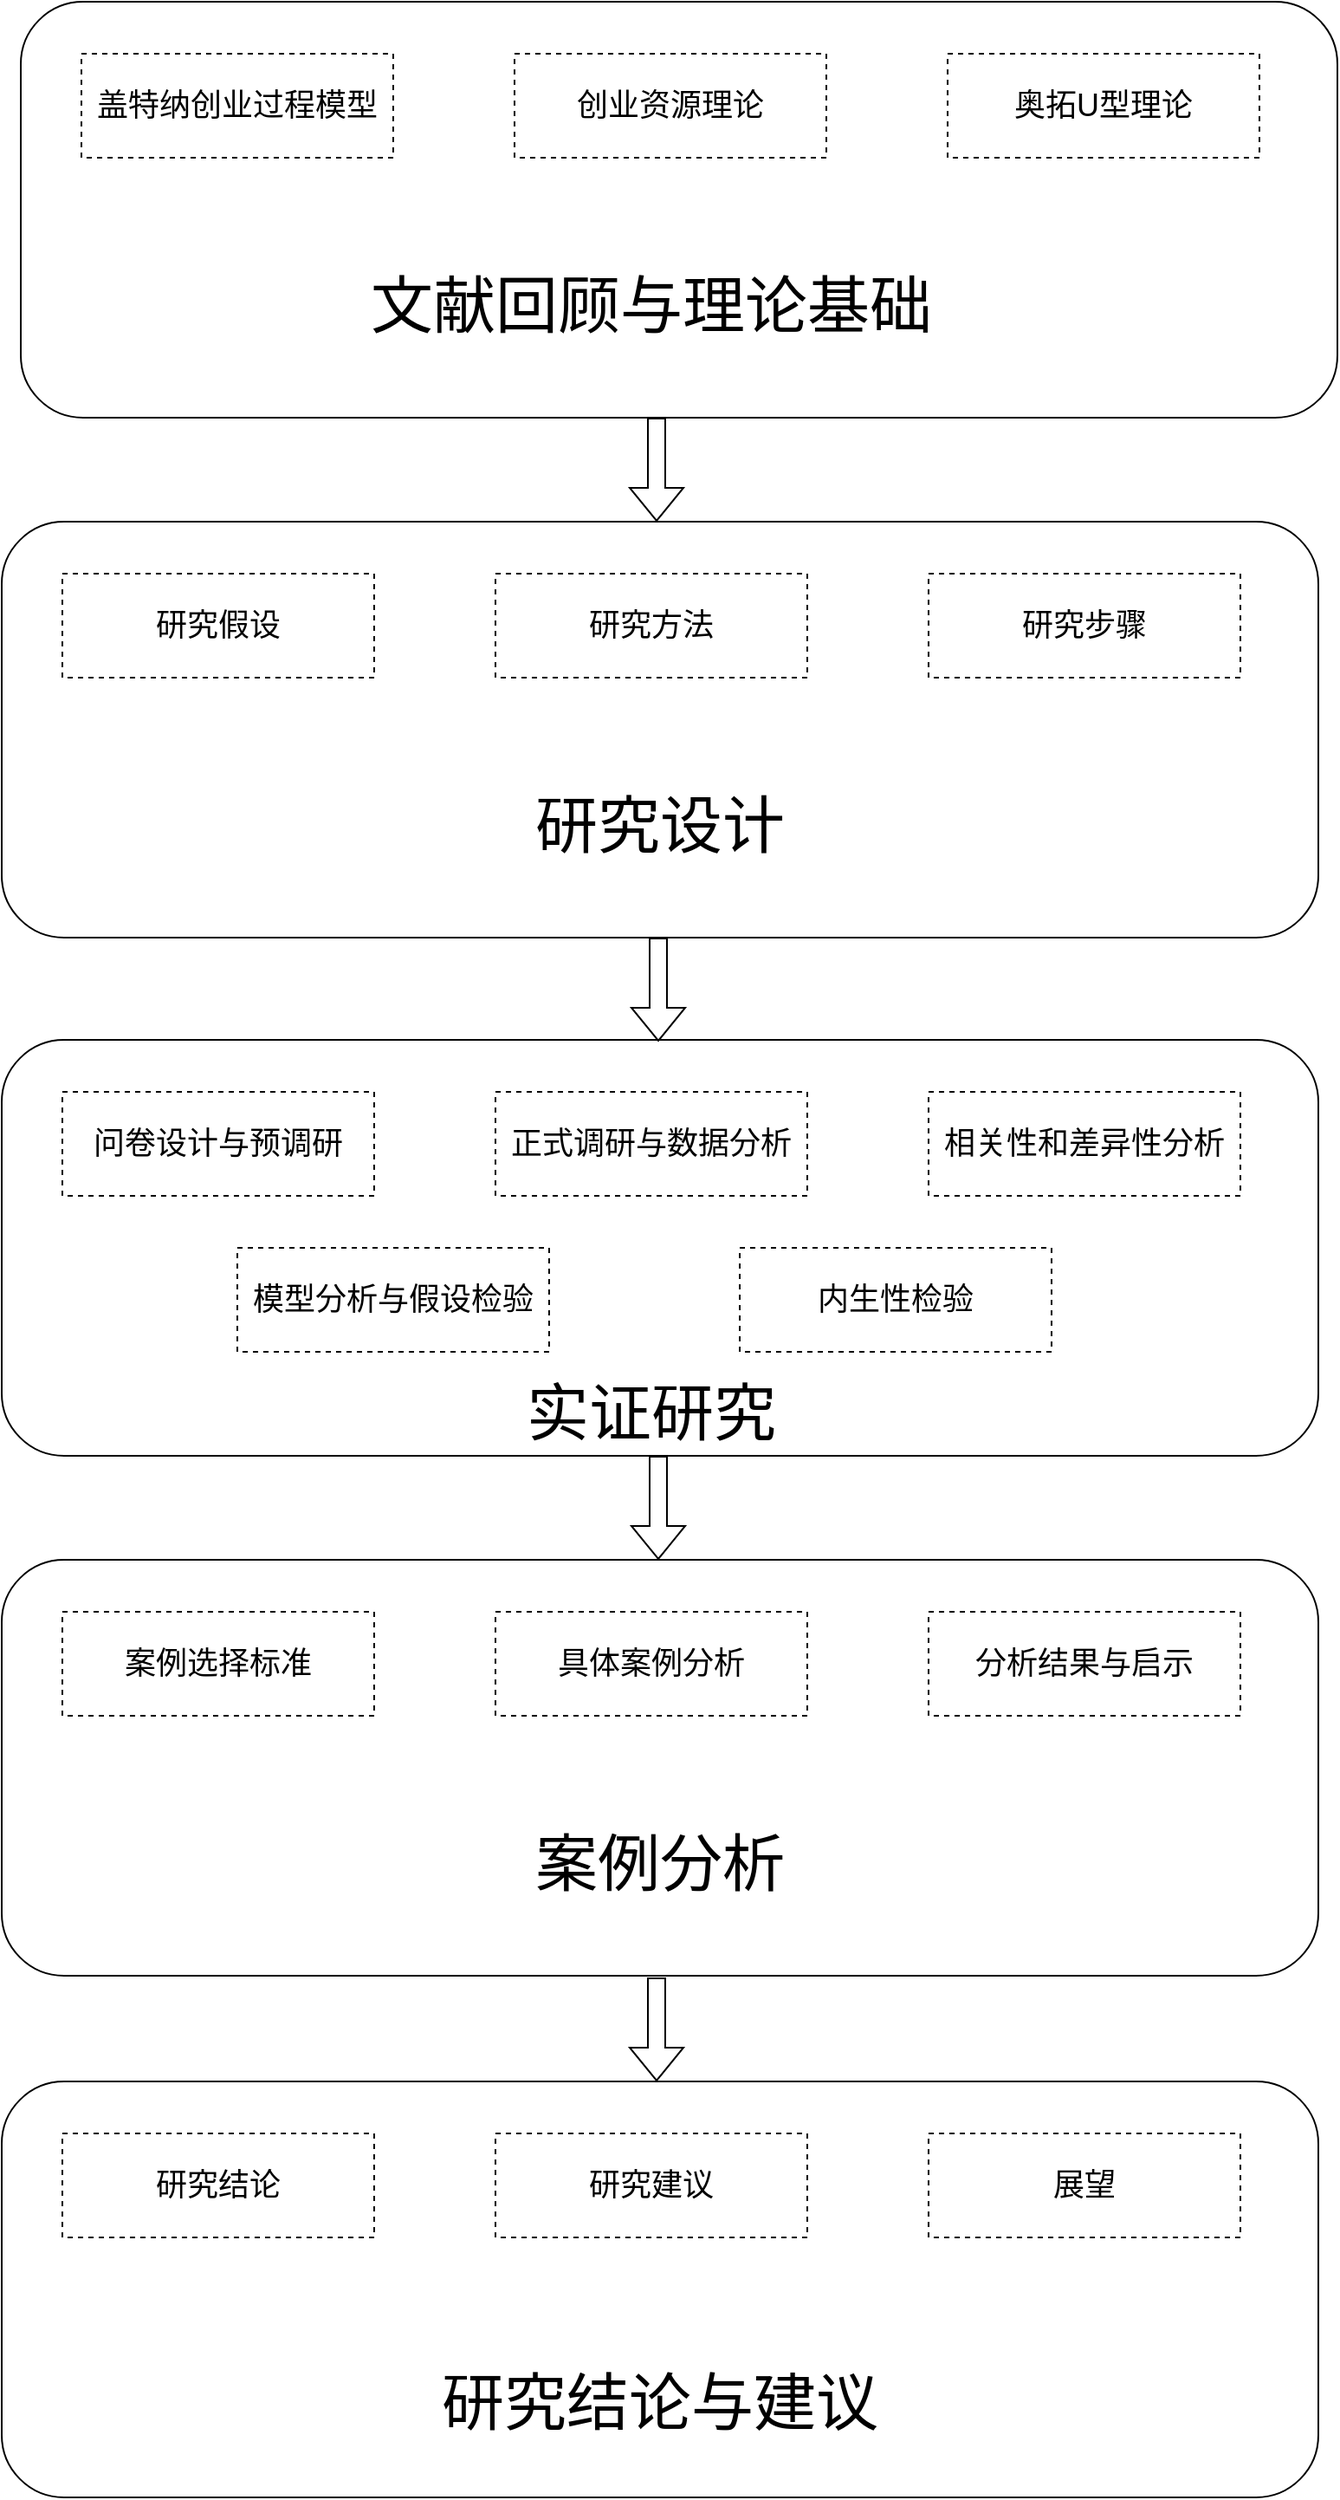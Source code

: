 <mxfile version="24.8.6">
  <diagram name="第 1 页" id="8NKi3SfBUs7mlNDmreAB">
    <mxGraphModel dx="1735" dy="1029" grid="1" gridSize="10" guides="1" tooltips="1" connect="1" arrows="1" fold="1" page="1" pageScale="1" pageWidth="827" pageHeight="1169" math="0" shadow="0">
      <root>
        <mxCell id="0" />
        <mxCell id="1" parent="0" />
        <mxCell id="IHcVftLQc6fiappHIX8x-2" value="" style="rounded=1;whiteSpace=wrap;html=1;" vertex="1" parent="1">
          <mxGeometry x="45" y="30" width="760" height="240" as="geometry" />
        </mxCell>
        <mxCell id="IHcVftLQc6fiappHIX8x-7" value="&lt;font style=&quot;font-size: 18px;&quot;&gt;盖特纳创业过程模型&lt;/font&gt;" style="rounded=0;whiteSpace=wrap;html=1;dashed=1;" vertex="1" parent="1">
          <mxGeometry x="80" y="60" width="180" height="60" as="geometry" />
        </mxCell>
        <mxCell id="IHcVftLQc6fiappHIX8x-8" value="&lt;span style=&quot;font-size: 18px;&quot;&gt;创业资源理论&lt;/span&gt;" style="rounded=0;whiteSpace=wrap;html=1;dashed=1;" vertex="1" parent="1">
          <mxGeometry x="330" y="60" width="180" height="60" as="geometry" />
        </mxCell>
        <mxCell id="IHcVftLQc6fiappHIX8x-9" value="&lt;font style=&quot;font-size: 18px;&quot;&gt;奥拓U型理论&lt;/font&gt;" style="rounded=0;whiteSpace=wrap;html=1;dashed=1;" vertex="1" parent="1">
          <mxGeometry x="580" y="60" width="180" height="60" as="geometry" />
        </mxCell>
        <mxCell id="IHcVftLQc6fiappHIX8x-12" value="&lt;font style=&quot;font-size: 36px;&quot;&gt;文献回顾与理论基础&lt;/font&gt;" style="text;html=1;align=center;verticalAlign=middle;whiteSpace=wrap;rounded=0;" vertex="1" parent="1">
          <mxGeometry x="216" y="170" width="386" height="70" as="geometry" />
        </mxCell>
        <mxCell id="IHcVftLQc6fiappHIX8x-13" value="" style="rounded=1;whiteSpace=wrap;html=1;" vertex="1" parent="1">
          <mxGeometry x="34" y="330" width="760" height="240" as="geometry" />
        </mxCell>
        <mxCell id="IHcVftLQc6fiappHIX8x-14" value="&lt;font style=&quot;font-size: 18px;&quot;&gt;研究假设&lt;/font&gt;" style="rounded=0;whiteSpace=wrap;html=1;dashed=1;" vertex="1" parent="1">
          <mxGeometry x="69" y="360" width="180" height="60" as="geometry" />
        </mxCell>
        <mxCell id="IHcVftLQc6fiappHIX8x-15" value="&lt;span style=&quot;font-size: 18px;&quot;&gt;研究方法&lt;/span&gt;" style="rounded=0;whiteSpace=wrap;html=1;dashed=1;" vertex="1" parent="1">
          <mxGeometry x="319" y="360" width="180" height="60" as="geometry" />
        </mxCell>
        <mxCell id="IHcVftLQc6fiappHIX8x-16" value="&lt;span style=&quot;font-size: 18px;&quot;&gt;研究步骤&lt;/span&gt;" style="rounded=0;whiteSpace=wrap;html=1;dashed=1;" vertex="1" parent="1">
          <mxGeometry x="569" y="360" width="180" height="60" as="geometry" />
        </mxCell>
        <mxCell id="IHcVftLQc6fiappHIX8x-17" value="&lt;span style=&quot;font-size: 36px;&quot;&gt;研究设计&lt;/span&gt;" style="text;html=1;align=center;verticalAlign=middle;whiteSpace=wrap;rounded=0;" vertex="1" parent="1">
          <mxGeometry x="221" y="470" width="386" height="70" as="geometry" />
        </mxCell>
        <mxCell id="IHcVftLQc6fiappHIX8x-18" value="" style="rounded=1;whiteSpace=wrap;html=1;" vertex="1" parent="1">
          <mxGeometry x="34" y="629" width="760" height="240" as="geometry" />
        </mxCell>
        <mxCell id="IHcVftLQc6fiappHIX8x-19" value="&lt;span style=&quot;font-size: 18px;&quot;&gt;问卷设计与预调研&lt;/span&gt;" style="rounded=0;whiteSpace=wrap;html=1;dashed=1;" vertex="1" parent="1">
          <mxGeometry x="69" y="659" width="180" height="60" as="geometry" />
        </mxCell>
        <mxCell id="IHcVftLQc6fiappHIX8x-20" value="&lt;span style=&quot;font-size: 18px;&quot;&gt;正式调研与数据分析&lt;/span&gt;" style="rounded=0;whiteSpace=wrap;html=1;dashed=1;" vertex="1" parent="1">
          <mxGeometry x="319" y="659" width="180" height="60" as="geometry" />
        </mxCell>
        <mxCell id="IHcVftLQc6fiappHIX8x-21" value="&lt;span style=&quot;font-size: 18px;&quot;&gt;相关性和差异性分析&lt;/span&gt;" style="rounded=0;whiteSpace=wrap;html=1;dashed=1;" vertex="1" parent="1">
          <mxGeometry x="569" y="659" width="180" height="60" as="geometry" />
        </mxCell>
        <mxCell id="IHcVftLQc6fiappHIX8x-22" value="&lt;span style=&quot;font-size: 36px;&quot;&gt;实证研究&lt;/span&gt;" style="text;html=1;align=center;verticalAlign=middle;whiteSpace=wrap;rounded=0;" vertex="1" parent="1">
          <mxGeometry x="216" y="809" width="386" height="70" as="geometry" />
        </mxCell>
        <mxCell id="IHcVftLQc6fiappHIX8x-23" value="&lt;span style=&quot;font-size: 18px;&quot;&gt;模型分析与假设检验&lt;/span&gt;" style="rounded=0;whiteSpace=wrap;html=1;dashed=1;" vertex="1" parent="1">
          <mxGeometry x="170" y="749" width="180" height="60" as="geometry" />
        </mxCell>
        <mxCell id="IHcVftLQc6fiappHIX8x-24" value="&lt;span style=&quot;font-size: 18px;&quot;&gt;内生性检验&lt;/span&gt;" style="rounded=0;whiteSpace=wrap;html=1;dashed=1;" vertex="1" parent="1">
          <mxGeometry x="460" y="749" width="180" height="60" as="geometry" />
        </mxCell>
        <mxCell id="IHcVftLQc6fiappHIX8x-25" value="" style="rounded=1;whiteSpace=wrap;html=1;" vertex="1" parent="1">
          <mxGeometry x="34" y="929" width="760" height="240" as="geometry" />
        </mxCell>
        <mxCell id="IHcVftLQc6fiappHIX8x-26" value="&lt;span style=&quot;font-size: 18px;&quot;&gt;案例选择标准&lt;/span&gt;" style="rounded=0;whiteSpace=wrap;html=1;dashed=1;" vertex="1" parent="1">
          <mxGeometry x="69" y="959" width="180" height="60" as="geometry" />
        </mxCell>
        <mxCell id="IHcVftLQc6fiappHIX8x-27" value="&lt;span style=&quot;font-size: 18px;&quot;&gt;具体案例分析&lt;/span&gt;" style="rounded=0;whiteSpace=wrap;html=1;dashed=1;" vertex="1" parent="1">
          <mxGeometry x="319" y="959" width="180" height="60" as="geometry" />
        </mxCell>
        <mxCell id="IHcVftLQc6fiappHIX8x-28" value="&lt;span style=&quot;font-size: 18px;&quot;&gt;分析结果与启示&lt;/span&gt;" style="rounded=0;whiteSpace=wrap;html=1;dashed=1;" vertex="1" parent="1">
          <mxGeometry x="569" y="959" width="180" height="60" as="geometry" />
        </mxCell>
        <mxCell id="IHcVftLQc6fiappHIX8x-29" value="&lt;span style=&quot;font-size: 36px;&quot;&gt;案例分析&lt;/span&gt;" style="text;html=1;align=center;verticalAlign=middle;whiteSpace=wrap;rounded=0;" vertex="1" parent="1">
          <mxGeometry x="221" y="1069" width="386" height="70" as="geometry" />
        </mxCell>
        <mxCell id="IHcVftLQc6fiappHIX8x-30" value="" style="rounded=1;whiteSpace=wrap;html=1;" vertex="1" parent="1">
          <mxGeometry x="34" y="1230" width="760" height="240" as="geometry" />
        </mxCell>
        <mxCell id="IHcVftLQc6fiappHIX8x-31" value="&lt;span style=&quot;font-size: 18px;&quot;&gt;研究结论&lt;/span&gt;" style="rounded=0;whiteSpace=wrap;html=1;dashed=1;" vertex="1" parent="1">
          <mxGeometry x="69" y="1260" width="180" height="60" as="geometry" />
        </mxCell>
        <mxCell id="IHcVftLQc6fiappHIX8x-32" value="&lt;span style=&quot;font-size: 18px;&quot;&gt;研究建议&lt;/span&gt;" style="rounded=0;whiteSpace=wrap;html=1;dashed=1;" vertex="1" parent="1">
          <mxGeometry x="319" y="1260" width="180" height="60" as="geometry" />
        </mxCell>
        <mxCell id="IHcVftLQc6fiappHIX8x-33" value="&lt;span style=&quot;font-size: 18px;&quot;&gt;展望&lt;/span&gt;" style="rounded=0;whiteSpace=wrap;html=1;dashed=1;" vertex="1" parent="1">
          <mxGeometry x="569" y="1260" width="180" height="60" as="geometry" />
        </mxCell>
        <mxCell id="IHcVftLQc6fiappHIX8x-34" value="&lt;span style=&quot;font-size: 36px;&quot;&gt;研究结论与建议&lt;/span&gt;" style="text;html=1;align=center;verticalAlign=middle;whiteSpace=wrap;rounded=0;" vertex="1" parent="1">
          <mxGeometry x="221" y="1380" width="386" height="70" as="geometry" />
        </mxCell>
        <mxCell id="IHcVftLQc6fiappHIX8x-42" value="" style="shape=flexArrow;endArrow=classic;html=1;rounded=0;" edge="1" parent="1">
          <mxGeometry width="50" height="50" relative="1" as="geometry">
            <mxPoint x="413" y="869" as="sourcePoint" />
            <mxPoint x="413" y="929" as="targetPoint" />
          </mxGeometry>
        </mxCell>
        <mxCell id="IHcVftLQc6fiappHIX8x-44" value="" style="shape=flexArrow;endArrow=classic;html=1;rounded=0;" edge="1" parent="1">
          <mxGeometry width="50" height="50" relative="1" as="geometry">
            <mxPoint x="412" y="1170" as="sourcePoint" />
            <mxPoint x="412" y="1230" as="targetPoint" />
          </mxGeometry>
        </mxCell>
        <mxCell id="IHcVftLQc6fiappHIX8x-45" value="" style="shape=flexArrow;endArrow=classic;html=1;rounded=0;" edge="1" parent="1">
          <mxGeometry width="50" height="50" relative="1" as="geometry">
            <mxPoint x="413" y="570" as="sourcePoint" />
            <mxPoint x="413" y="630" as="targetPoint" />
          </mxGeometry>
        </mxCell>
        <mxCell id="IHcVftLQc6fiappHIX8x-46" value="" style="shape=flexArrow;endArrow=classic;html=1;rounded=0;" edge="1" parent="1">
          <mxGeometry width="50" height="50" relative="1" as="geometry">
            <mxPoint x="412" y="270" as="sourcePoint" />
            <mxPoint x="412" y="330" as="targetPoint" />
          </mxGeometry>
        </mxCell>
      </root>
    </mxGraphModel>
  </diagram>
</mxfile>
